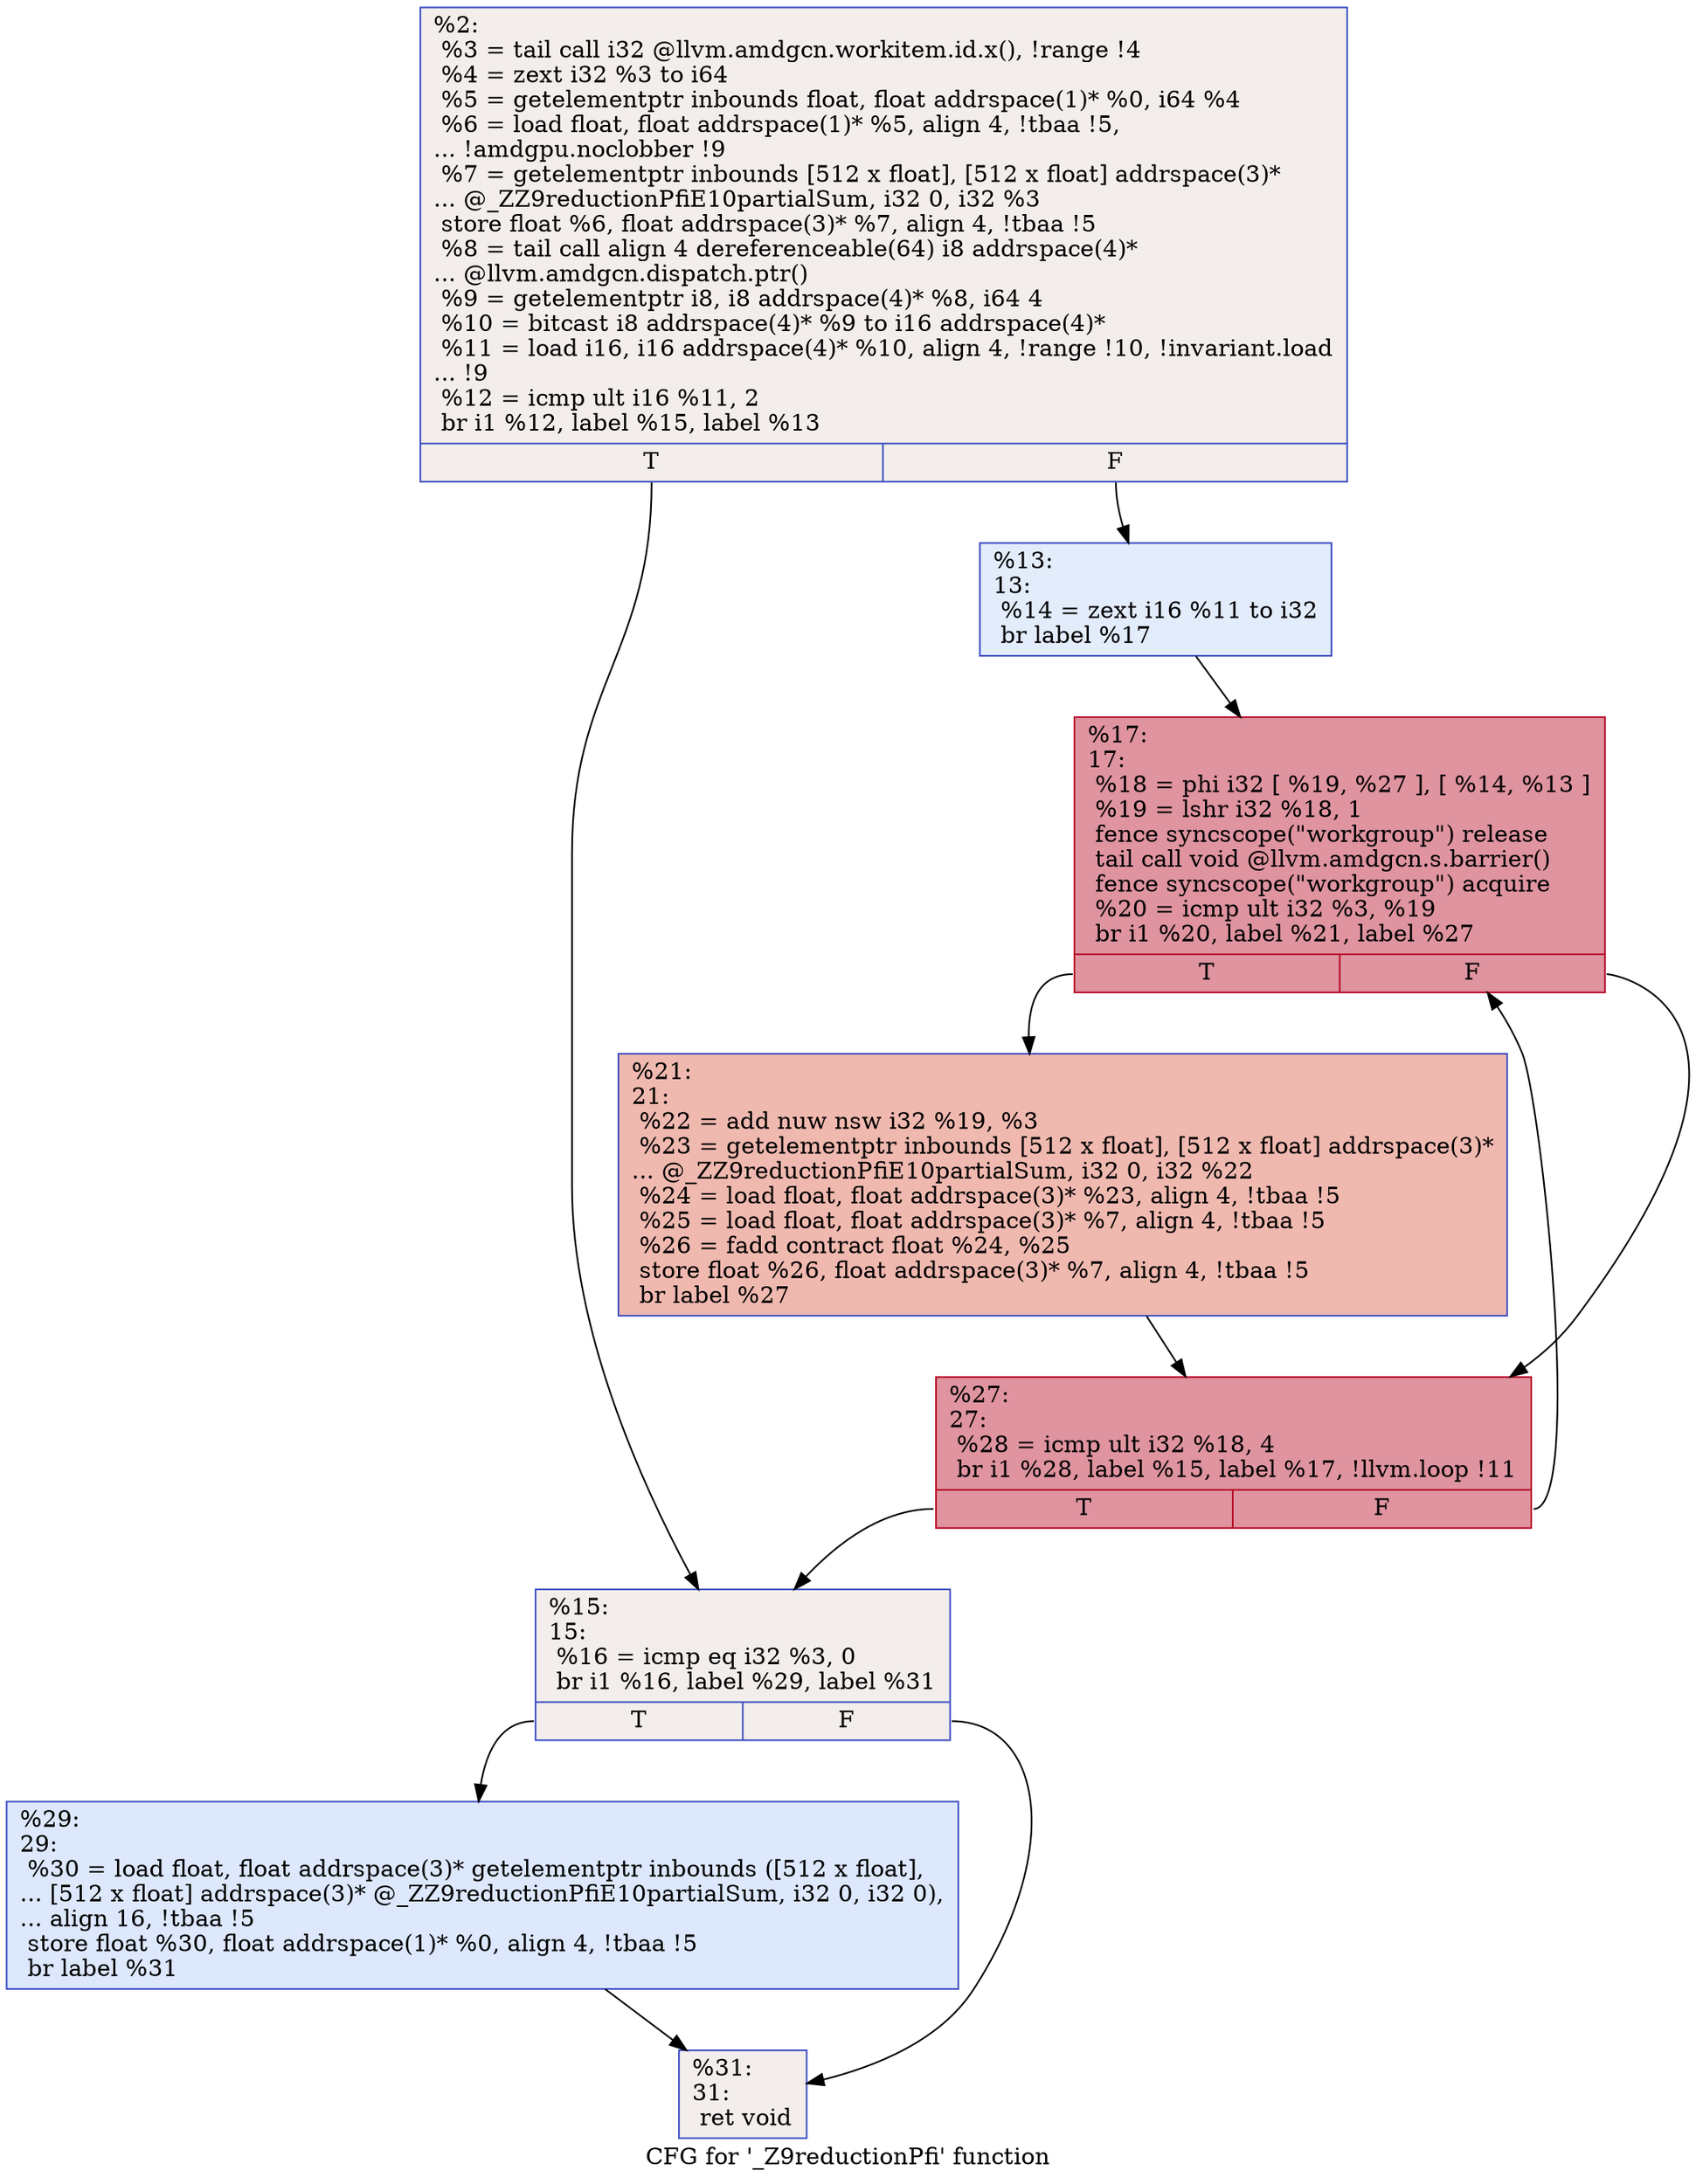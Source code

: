 digraph "CFG for '_Z9reductionPfi' function" {
	label="CFG for '_Z9reductionPfi' function";

	Node0x5027fc0 [shape=record,color="#3d50c3ff", style=filled, fillcolor="#e3d9d370",label="{%2:\l  %3 = tail call i32 @llvm.amdgcn.workitem.id.x(), !range !4\l  %4 = zext i32 %3 to i64\l  %5 = getelementptr inbounds float, float addrspace(1)* %0, i64 %4\l  %6 = load float, float addrspace(1)* %5, align 4, !tbaa !5,\l... !amdgpu.noclobber !9\l  %7 = getelementptr inbounds [512 x float], [512 x float] addrspace(3)*\l... @_ZZ9reductionPfiE10partialSum, i32 0, i32 %3\l  store float %6, float addrspace(3)* %7, align 4, !tbaa !5\l  %8 = tail call align 4 dereferenceable(64) i8 addrspace(4)*\l... @llvm.amdgcn.dispatch.ptr()\l  %9 = getelementptr i8, i8 addrspace(4)* %8, i64 4\l  %10 = bitcast i8 addrspace(4)* %9 to i16 addrspace(4)*\l  %11 = load i16, i16 addrspace(4)* %10, align 4, !range !10, !invariant.load\l... !9\l  %12 = icmp ult i16 %11, 2\l  br i1 %12, label %15, label %13\l|{<s0>T|<s1>F}}"];
	Node0x5027fc0:s0 -> Node0x502ac50;
	Node0x5027fc0:s1 -> Node0x502ace0;
	Node0x502ace0 [shape=record,color="#3d50c3ff", style=filled, fillcolor="#bfd3f670",label="{%13:\l13:                                               \l  %14 = zext i16 %11 to i32\l  br label %17\l}"];
	Node0x502ace0 -> Node0x502ae90;
	Node0x502ac50 [shape=record,color="#3d50c3ff", style=filled, fillcolor="#e3d9d370",label="{%15:\l15:                                               \l  %16 = icmp eq i32 %3, 0\l  br i1 %16, label %29, label %31\l|{<s0>T|<s1>F}}"];
	Node0x502ac50:s0 -> Node0x502a1d0;
	Node0x502ac50:s1 -> Node0x502b0f0;
	Node0x502ae90 [shape=record,color="#b70d28ff", style=filled, fillcolor="#b70d2870",label="{%17:\l17:                                               \l  %18 = phi i32 [ %19, %27 ], [ %14, %13 ]\l  %19 = lshr i32 %18, 1\l  fence syncscope(\"workgroup\") release\l  tail call void @llvm.amdgcn.s.barrier()\l  fence syncscope(\"workgroup\") acquire\l  %20 = icmp ult i32 %3, %19\l  br i1 %20, label %21, label %27\l|{<s0>T|<s1>F}}"];
	Node0x502ae90:s0 -> Node0x502b750;
	Node0x502ae90:s1 -> Node0x502b220;
	Node0x502b750 [shape=record,color="#3d50c3ff", style=filled, fillcolor="#de614d70",label="{%21:\l21:                                               \l  %22 = add nuw nsw i32 %19, %3\l  %23 = getelementptr inbounds [512 x float], [512 x float] addrspace(3)*\l... @_ZZ9reductionPfiE10partialSum, i32 0, i32 %22\l  %24 = load float, float addrspace(3)* %23, align 4, !tbaa !5\l  %25 = load float, float addrspace(3)* %7, align 4, !tbaa !5\l  %26 = fadd contract float %24, %25\l  store float %26, float addrspace(3)* %7, align 4, !tbaa !5\l  br label %27\l}"];
	Node0x502b750 -> Node0x502b220;
	Node0x502b220 [shape=record,color="#b70d28ff", style=filled, fillcolor="#b70d2870",label="{%27:\l27:                                               \l  %28 = icmp ult i32 %18, 4\l  br i1 %28, label %15, label %17, !llvm.loop !11\l|{<s0>T|<s1>F}}"];
	Node0x502b220:s0 -> Node0x502ac50;
	Node0x502b220:s1 -> Node0x502ae90;
	Node0x502a1d0 [shape=record,color="#3d50c3ff", style=filled, fillcolor="#b2ccfb70",label="{%29:\l29:                                               \l  %30 = load float, float addrspace(3)* getelementptr inbounds ([512 x float],\l... [512 x float] addrspace(3)* @_ZZ9reductionPfiE10partialSum, i32 0, i32 0),\l... align 16, !tbaa !5\l  store float %30, float addrspace(1)* %0, align 4, !tbaa !5\l  br label %31\l}"];
	Node0x502a1d0 -> Node0x502b0f0;
	Node0x502b0f0 [shape=record,color="#3d50c3ff", style=filled, fillcolor="#e3d9d370",label="{%31:\l31:                                               \l  ret void\l}"];
}
